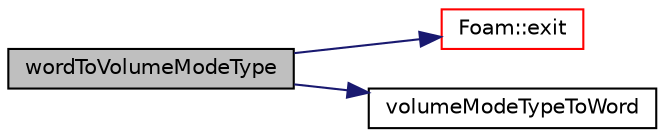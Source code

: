 digraph "wordToVolumeModeType"
{
  bgcolor="transparent";
  edge [fontname="Helvetica",fontsize="10",labelfontname="Helvetica",labelfontsize="10"];
  node [fontname="Helvetica",fontsize="10",shape=record];
  rankdir="LR";
  Node13 [label="wordToVolumeModeType",height=0.2,width=0.4,color="black", fillcolor="grey75", style="filled", fontcolor="black"];
  Node13 -> Node14 [color="midnightblue",fontsize="10",style="solid",fontname="Helvetica"];
  Node14 [label="Foam::exit",height=0.2,width=0.4,color="red",URL="$a21851.html#a06ca7250d8e89caf05243ec094843642"];
  Node13 -> Node63 [color="midnightblue",fontsize="10",style="solid",fontname="Helvetica"];
  Node63 [label="volumeModeTypeToWord",height=0.2,width=0.4,color="black",URL="$a24665.html#a15f2a322533f520567c8b12192a075e1",tooltip="Helper function to convert from a volumeModeType to a word. "];
}
